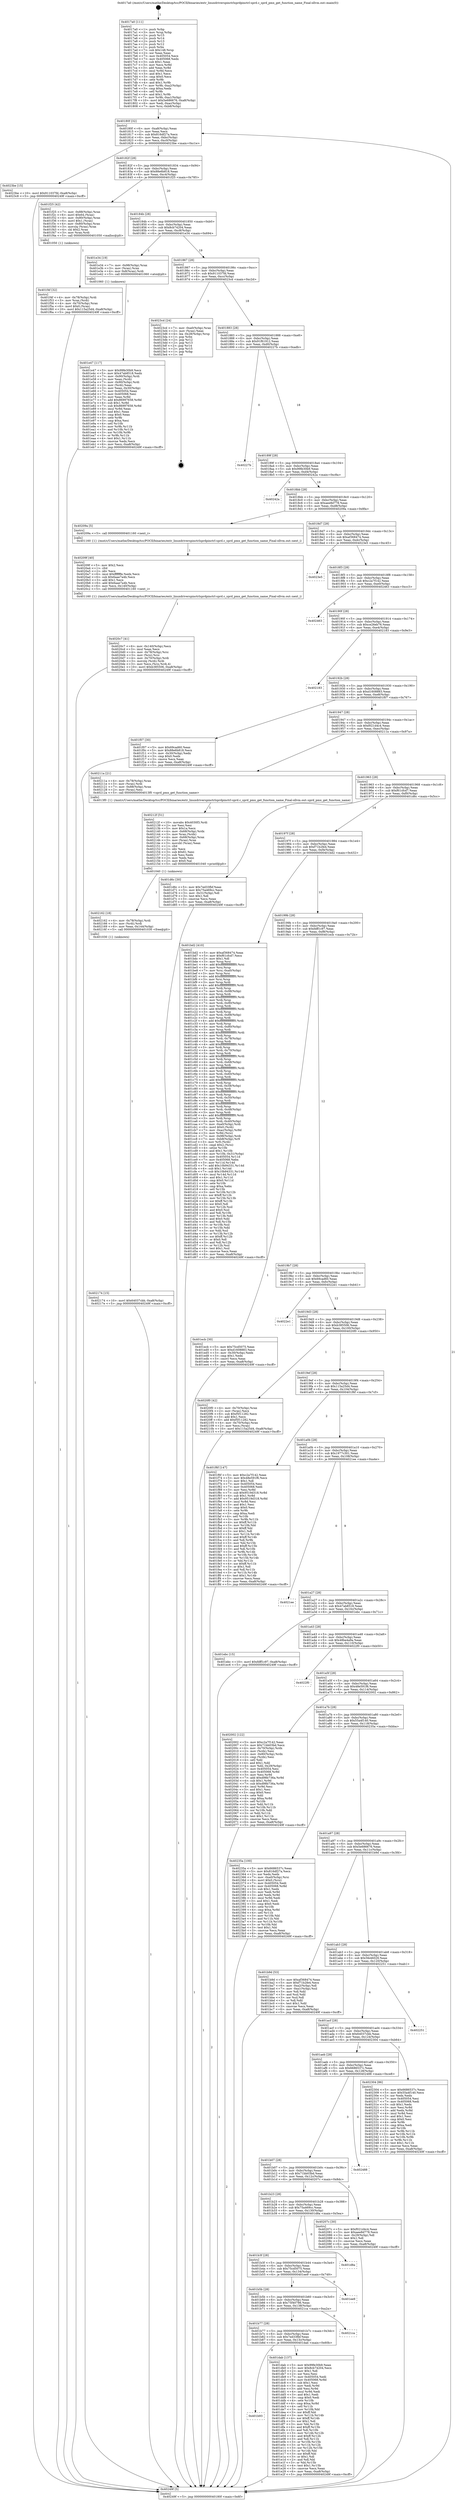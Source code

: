 digraph "0x4017a0" {
  label = "0x4017a0 (/mnt/c/Users/mathe/Desktop/tcc/POCII/binaries/extr_linuxdriverspinctrlsprdpinctrl-sprd.c_sprd_pmx_get_function_name_Final-ollvm.out::main(0))"
  labelloc = "t"
  node[shape=record]

  Entry [label="",width=0.3,height=0.3,shape=circle,fillcolor=black,style=filled]
  "0x40180f" [label="{
     0x40180f [32]\l
     | [instrs]\l
     &nbsp;&nbsp;0x40180f \<+6\>: mov -0xa8(%rbp),%eax\l
     &nbsp;&nbsp;0x401815 \<+2\>: mov %eax,%ecx\l
     &nbsp;&nbsp;0x401817 \<+6\>: sub $0x816df27a,%ecx\l
     &nbsp;&nbsp;0x40181d \<+6\>: mov %eax,-0xbc(%rbp)\l
     &nbsp;&nbsp;0x401823 \<+6\>: mov %ecx,-0xc0(%rbp)\l
     &nbsp;&nbsp;0x401829 \<+6\>: je 00000000004023be \<main+0xc1e\>\l
  }"]
  "0x4023be" [label="{
     0x4023be [15]\l
     | [instrs]\l
     &nbsp;&nbsp;0x4023be \<+10\>: movl $0x911037fd,-0xa8(%rbp)\l
     &nbsp;&nbsp;0x4023c8 \<+5\>: jmp 000000000040249f \<main+0xcff\>\l
  }"]
  "0x40182f" [label="{
     0x40182f [28]\l
     | [instrs]\l
     &nbsp;&nbsp;0x40182f \<+5\>: jmp 0000000000401834 \<main+0x94\>\l
     &nbsp;&nbsp;0x401834 \<+6\>: mov -0xbc(%rbp),%eax\l
     &nbsp;&nbsp;0x40183a \<+5\>: sub $0x88e6b818,%eax\l
     &nbsp;&nbsp;0x40183f \<+6\>: mov %eax,-0xc4(%rbp)\l
     &nbsp;&nbsp;0x401845 \<+6\>: je 0000000000401f25 \<main+0x785\>\l
  }"]
  Exit [label="",width=0.3,height=0.3,shape=circle,fillcolor=black,style=filled,peripheries=2]
  "0x401f25" [label="{
     0x401f25 [42]\l
     | [instrs]\l
     &nbsp;&nbsp;0x401f25 \<+7\>: mov -0x88(%rbp),%rax\l
     &nbsp;&nbsp;0x401f2c \<+6\>: movl $0x64,(%rax)\l
     &nbsp;&nbsp;0x401f32 \<+4\>: mov -0x80(%rbp),%rax\l
     &nbsp;&nbsp;0x401f36 \<+6\>: movl $0x1,(%rax)\l
     &nbsp;&nbsp;0x401f3c \<+4\>: mov -0x80(%rbp),%rax\l
     &nbsp;&nbsp;0x401f40 \<+3\>: movslq (%rax),%rax\l
     &nbsp;&nbsp;0x401f43 \<+4\>: shl $0x2,%rax\l
     &nbsp;&nbsp;0x401f47 \<+3\>: mov %rax,%rdi\l
     &nbsp;&nbsp;0x401f4a \<+5\>: call 0000000000401050 \<malloc@plt\>\l
     | [calls]\l
     &nbsp;&nbsp;0x401050 \{1\} (unknown)\l
  }"]
  "0x40184b" [label="{
     0x40184b [28]\l
     | [instrs]\l
     &nbsp;&nbsp;0x40184b \<+5\>: jmp 0000000000401850 \<main+0xb0\>\l
     &nbsp;&nbsp;0x401850 \<+6\>: mov -0xbc(%rbp),%eax\l
     &nbsp;&nbsp;0x401856 \<+5\>: sub $0x8cb74204,%eax\l
     &nbsp;&nbsp;0x40185b \<+6\>: mov %eax,-0xc8(%rbp)\l
     &nbsp;&nbsp;0x401861 \<+6\>: je 0000000000401e34 \<main+0x694\>\l
  }"]
  "0x402174" [label="{
     0x402174 [15]\l
     | [instrs]\l
     &nbsp;&nbsp;0x402174 \<+10\>: movl $0x64037cbb,-0xa8(%rbp)\l
     &nbsp;&nbsp;0x40217e \<+5\>: jmp 000000000040249f \<main+0xcff\>\l
  }"]
  "0x401e34" [label="{
     0x401e34 [19]\l
     | [instrs]\l
     &nbsp;&nbsp;0x401e34 \<+7\>: mov -0x98(%rbp),%rax\l
     &nbsp;&nbsp;0x401e3b \<+3\>: mov (%rax),%rax\l
     &nbsp;&nbsp;0x401e3e \<+4\>: mov 0x8(%rax),%rdi\l
     &nbsp;&nbsp;0x401e42 \<+5\>: call 0000000000401060 \<atoi@plt\>\l
     | [calls]\l
     &nbsp;&nbsp;0x401060 \{1\} (unknown)\l
  }"]
  "0x401867" [label="{
     0x401867 [28]\l
     | [instrs]\l
     &nbsp;&nbsp;0x401867 \<+5\>: jmp 000000000040186c \<main+0xcc\>\l
     &nbsp;&nbsp;0x40186c \<+6\>: mov -0xbc(%rbp),%eax\l
     &nbsp;&nbsp;0x401872 \<+5\>: sub $0x911037fd,%eax\l
     &nbsp;&nbsp;0x401877 \<+6\>: mov %eax,-0xcc(%rbp)\l
     &nbsp;&nbsp;0x40187d \<+6\>: je 00000000004023cd \<main+0xc2d\>\l
  }"]
  "0x402162" [label="{
     0x402162 [18]\l
     | [instrs]\l
     &nbsp;&nbsp;0x402162 \<+4\>: mov -0x78(%rbp),%rdi\l
     &nbsp;&nbsp;0x402166 \<+3\>: mov (%rdi),%rdi\l
     &nbsp;&nbsp;0x402169 \<+6\>: mov %eax,-0x144(%rbp)\l
     &nbsp;&nbsp;0x40216f \<+5\>: call 0000000000401030 \<free@plt\>\l
     | [calls]\l
     &nbsp;&nbsp;0x401030 \{1\} (unknown)\l
  }"]
  "0x4023cd" [label="{
     0x4023cd [24]\l
     | [instrs]\l
     &nbsp;&nbsp;0x4023cd \<+7\>: mov -0xa0(%rbp),%rax\l
     &nbsp;&nbsp;0x4023d4 \<+2\>: mov (%rax),%eax\l
     &nbsp;&nbsp;0x4023d6 \<+4\>: lea -0x28(%rbp),%rsp\l
     &nbsp;&nbsp;0x4023da \<+1\>: pop %rbx\l
     &nbsp;&nbsp;0x4023db \<+2\>: pop %r12\l
     &nbsp;&nbsp;0x4023dd \<+2\>: pop %r13\l
     &nbsp;&nbsp;0x4023df \<+2\>: pop %r14\l
     &nbsp;&nbsp;0x4023e1 \<+2\>: pop %r15\l
     &nbsp;&nbsp;0x4023e3 \<+1\>: pop %rbp\l
     &nbsp;&nbsp;0x4023e4 \<+1\>: ret\l
  }"]
  "0x401883" [label="{
     0x401883 [28]\l
     | [instrs]\l
     &nbsp;&nbsp;0x401883 \<+5\>: jmp 0000000000401888 \<main+0xe8\>\l
     &nbsp;&nbsp;0x401888 \<+6\>: mov -0xbc(%rbp),%eax\l
     &nbsp;&nbsp;0x40188e \<+5\>: sub $0x91f61912,%eax\l
     &nbsp;&nbsp;0x401893 \<+6\>: mov %eax,-0xd0(%rbp)\l
     &nbsp;&nbsp;0x401899 \<+6\>: je 000000000040227b \<main+0xadb\>\l
  }"]
  "0x40212f" [label="{
     0x40212f [51]\l
     | [instrs]\l
     &nbsp;&nbsp;0x40212f \<+10\>: movabs $0x4030f3,%rdi\l
     &nbsp;&nbsp;0x402139 \<+2\>: xor %esi,%esi\l
     &nbsp;&nbsp;0x40213b \<+5\>: mov $0x1a,%ecx\l
     &nbsp;&nbsp;0x402140 \<+4\>: mov -0x68(%rbp),%rdx\l
     &nbsp;&nbsp;0x402144 \<+3\>: mov %rax,(%rdx)\l
     &nbsp;&nbsp;0x402147 \<+4\>: mov -0x68(%rbp),%rax\l
     &nbsp;&nbsp;0x40214b \<+3\>: mov (%rax),%rax\l
     &nbsp;&nbsp;0x40214e \<+3\>: movsbl (%rax),%eax\l
     &nbsp;&nbsp;0x402151 \<+1\>: cltd\l
     &nbsp;&nbsp;0x402152 \<+2\>: idiv %ecx\l
     &nbsp;&nbsp;0x402154 \<+3\>: sub $0x61,%esi\l
     &nbsp;&nbsp;0x402157 \<+2\>: sub %esi,%edx\l
     &nbsp;&nbsp;0x402159 \<+2\>: mov %edx,%esi\l
     &nbsp;&nbsp;0x40215b \<+2\>: mov $0x0,%al\l
     &nbsp;&nbsp;0x40215d \<+5\>: call 0000000000401040 \<printf@plt\>\l
     | [calls]\l
     &nbsp;&nbsp;0x401040 \{1\} (unknown)\l
  }"]
  "0x40227b" [label="{
     0x40227b\l
  }", style=dashed]
  "0x40189f" [label="{
     0x40189f [28]\l
     | [instrs]\l
     &nbsp;&nbsp;0x40189f \<+5\>: jmp 00000000004018a4 \<main+0x104\>\l
     &nbsp;&nbsp;0x4018a4 \<+6\>: mov -0xbc(%rbp),%eax\l
     &nbsp;&nbsp;0x4018aa \<+5\>: sub $0x99fe30b9,%eax\l
     &nbsp;&nbsp;0x4018af \<+6\>: mov %eax,-0xd4(%rbp)\l
     &nbsp;&nbsp;0x4018b5 \<+6\>: je 000000000040242a \<main+0xc8a\>\l
  }"]
  "0x4020c7" [label="{
     0x4020c7 [41]\l
     | [instrs]\l
     &nbsp;&nbsp;0x4020c7 \<+6\>: mov -0x140(%rbp),%ecx\l
     &nbsp;&nbsp;0x4020cd \<+3\>: imul %eax,%ecx\l
     &nbsp;&nbsp;0x4020d0 \<+4\>: mov -0x78(%rbp),%rsi\l
     &nbsp;&nbsp;0x4020d4 \<+3\>: mov (%rsi),%rsi\l
     &nbsp;&nbsp;0x4020d7 \<+4\>: mov -0x70(%rbp),%rdi\l
     &nbsp;&nbsp;0x4020db \<+3\>: movslq (%rdi),%rdi\l
     &nbsp;&nbsp;0x4020de \<+3\>: mov %ecx,(%rsi,%rdi,4)\l
     &nbsp;&nbsp;0x4020e1 \<+10\>: movl $0xb385506,-0xa8(%rbp)\l
     &nbsp;&nbsp;0x4020eb \<+5\>: jmp 000000000040249f \<main+0xcff\>\l
  }"]
  "0x40242a" [label="{
     0x40242a\l
  }", style=dashed]
  "0x4018bb" [label="{
     0x4018bb [28]\l
     | [instrs]\l
     &nbsp;&nbsp;0x4018bb \<+5\>: jmp 00000000004018c0 \<main+0x120\>\l
     &nbsp;&nbsp;0x4018c0 \<+6\>: mov -0xbc(%rbp),%eax\l
     &nbsp;&nbsp;0x4018c6 \<+5\>: sub $0xaee8d778,%eax\l
     &nbsp;&nbsp;0x4018cb \<+6\>: mov %eax,-0xd8(%rbp)\l
     &nbsp;&nbsp;0x4018d1 \<+6\>: je 000000000040209a \<main+0x8fa\>\l
  }"]
  "0x40209f" [label="{
     0x40209f [40]\l
     | [instrs]\l
     &nbsp;&nbsp;0x40209f \<+5\>: mov $0x2,%ecx\l
     &nbsp;&nbsp;0x4020a4 \<+1\>: cltd\l
     &nbsp;&nbsp;0x4020a5 \<+2\>: idiv %ecx\l
     &nbsp;&nbsp;0x4020a7 \<+6\>: imul $0xfffffffe,%edx,%ecx\l
     &nbsp;&nbsp;0x4020ad \<+6\>: sub $0x6aae7a4b,%ecx\l
     &nbsp;&nbsp;0x4020b3 \<+3\>: add $0x1,%ecx\l
     &nbsp;&nbsp;0x4020b6 \<+6\>: add $0x6aae7a4b,%ecx\l
     &nbsp;&nbsp;0x4020bc \<+6\>: mov %ecx,-0x140(%rbp)\l
     &nbsp;&nbsp;0x4020c2 \<+5\>: call 0000000000401160 \<next_i\>\l
     | [calls]\l
     &nbsp;&nbsp;0x401160 \{1\} (/mnt/c/Users/mathe/Desktop/tcc/POCII/binaries/extr_linuxdriverspinctrlsprdpinctrl-sprd.c_sprd_pmx_get_function_name_Final-ollvm.out::next_i)\l
  }"]
  "0x40209a" [label="{
     0x40209a [5]\l
     | [instrs]\l
     &nbsp;&nbsp;0x40209a \<+5\>: call 0000000000401160 \<next_i\>\l
     | [calls]\l
     &nbsp;&nbsp;0x401160 \{1\} (/mnt/c/Users/mathe/Desktop/tcc/POCII/binaries/extr_linuxdriverspinctrlsprdpinctrl-sprd.c_sprd_pmx_get_function_name_Final-ollvm.out::next_i)\l
  }"]
  "0x4018d7" [label="{
     0x4018d7 [28]\l
     | [instrs]\l
     &nbsp;&nbsp;0x4018d7 \<+5\>: jmp 00000000004018dc \<main+0x13c\>\l
     &nbsp;&nbsp;0x4018dc \<+6\>: mov -0xbc(%rbp),%eax\l
     &nbsp;&nbsp;0x4018e2 \<+5\>: sub $0xaf368474,%eax\l
     &nbsp;&nbsp;0x4018e7 \<+6\>: mov %eax,-0xdc(%rbp)\l
     &nbsp;&nbsp;0x4018ed \<+6\>: je 00000000004023e5 \<main+0xc45\>\l
  }"]
  "0x401f4f" [label="{
     0x401f4f [32]\l
     | [instrs]\l
     &nbsp;&nbsp;0x401f4f \<+4\>: mov -0x78(%rbp),%rdi\l
     &nbsp;&nbsp;0x401f53 \<+3\>: mov %rax,(%rdi)\l
     &nbsp;&nbsp;0x401f56 \<+4\>: mov -0x70(%rbp),%rax\l
     &nbsp;&nbsp;0x401f5a \<+6\>: movl $0x0,(%rax)\l
     &nbsp;&nbsp;0x401f60 \<+10\>: movl $0x115a25d4,-0xa8(%rbp)\l
     &nbsp;&nbsp;0x401f6a \<+5\>: jmp 000000000040249f \<main+0xcff\>\l
  }"]
  "0x4023e5" [label="{
     0x4023e5\l
  }", style=dashed]
  "0x4018f3" [label="{
     0x4018f3 [28]\l
     | [instrs]\l
     &nbsp;&nbsp;0x4018f3 \<+5\>: jmp 00000000004018f8 \<main+0x158\>\l
     &nbsp;&nbsp;0x4018f8 \<+6\>: mov -0xbc(%rbp),%eax\l
     &nbsp;&nbsp;0x4018fe \<+5\>: sub $0xc2a7f142,%eax\l
     &nbsp;&nbsp;0x401903 \<+6\>: mov %eax,-0xe0(%rbp)\l
     &nbsp;&nbsp;0x401909 \<+6\>: je 0000000000402463 \<main+0xcc3\>\l
  }"]
  "0x401e47" [label="{
     0x401e47 [117]\l
     | [instrs]\l
     &nbsp;&nbsp;0x401e47 \<+5\>: mov $0x99fe30b9,%ecx\l
     &nbsp;&nbsp;0x401e4c \<+5\>: mov $0x47ab8518,%edx\l
     &nbsp;&nbsp;0x401e51 \<+7\>: mov -0x90(%rbp),%rdi\l
     &nbsp;&nbsp;0x401e58 \<+2\>: mov %eax,(%rdi)\l
     &nbsp;&nbsp;0x401e5a \<+7\>: mov -0x90(%rbp),%rdi\l
     &nbsp;&nbsp;0x401e61 \<+2\>: mov (%rdi),%eax\l
     &nbsp;&nbsp;0x401e63 \<+3\>: mov %eax,-0x30(%rbp)\l
     &nbsp;&nbsp;0x401e66 \<+7\>: mov 0x405054,%eax\l
     &nbsp;&nbsp;0x401e6d \<+7\>: mov 0x405068,%esi\l
     &nbsp;&nbsp;0x401e74 \<+3\>: mov %eax,%r8d\l
     &nbsp;&nbsp;0x401e77 \<+7\>: add $0x86997658,%r8d\l
     &nbsp;&nbsp;0x401e7e \<+4\>: sub $0x1,%r8d\l
     &nbsp;&nbsp;0x401e82 \<+7\>: sub $0x86997658,%r8d\l
     &nbsp;&nbsp;0x401e89 \<+4\>: imul %r8d,%eax\l
     &nbsp;&nbsp;0x401e8d \<+3\>: and $0x1,%eax\l
     &nbsp;&nbsp;0x401e90 \<+3\>: cmp $0x0,%eax\l
     &nbsp;&nbsp;0x401e93 \<+4\>: sete %r9b\l
     &nbsp;&nbsp;0x401e97 \<+3\>: cmp $0xa,%esi\l
     &nbsp;&nbsp;0x401e9a \<+4\>: setl %r10b\l
     &nbsp;&nbsp;0x401e9e \<+3\>: mov %r9b,%r11b\l
     &nbsp;&nbsp;0x401ea1 \<+3\>: and %r10b,%r11b\l
     &nbsp;&nbsp;0x401ea4 \<+3\>: xor %r10b,%r9b\l
     &nbsp;&nbsp;0x401ea7 \<+3\>: or %r9b,%r11b\l
     &nbsp;&nbsp;0x401eaa \<+4\>: test $0x1,%r11b\l
     &nbsp;&nbsp;0x401eae \<+3\>: cmovne %edx,%ecx\l
     &nbsp;&nbsp;0x401eb1 \<+6\>: mov %ecx,-0xa8(%rbp)\l
     &nbsp;&nbsp;0x401eb7 \<+5\>: jmp 000000000040249f \<main+0xcff\>\l
  }"]
  "0x402463" [label="{
     0x402463\l
  }", style=dashed]
  "0x40190f" [label="{
     0x40190f [28]\l
     | [instrs]\l
     &nbsp;&nbsp;0x40190f \<+5\>: jmp 0000000000401914 \<main+0x174\>\l
     &nbsp;&nbsp;0x401914 \<+6\>: mov -0xbc(%rbp),%eax\l
     &nbsp;&nbsp;0x40191a \<+5\>: sub $0xce26eb76,%eax\l
     &nbsp;&nbsp;0x40191f \<+6\>: mov %eax,-0xe4(%rbp)\l
     &nbsp;&nbsp;0x401925 \<+6\>: je 0000000000402183 \<main+0x9e3\>\l
  }"]
  "0x401b93" [label="{
     0x401b93\l
  }", style=dashed]
  "0x402183" [label="{
     0x402183\l
  }", style=dashed]
  "0x40192b" [label="{
     0x40192b [28]\l
     | [instrs]\l
     &nbsp;&nbsp;0x40192b \<+5\>: jmp 0000000000401930 \<main+0x190\>\l
     &nbsp;&nbsp;0x401930 \<+6\>: mov -0xbc(%rbp),%eax\l
     &nbsp;&nbsp;0x401936 \<+5\>: sub $0xd1608883,%eax\l
     &nbsp;&nbsp;0x40193b \<+6\>: mov %eax,-0xe8(%rbp)\l
     &nbsp;&nbsp;0x401941 \<+6\>: je 0000000000401f07 \<main+0x767\>\l
  }"]
  "0x401dab" [label="{
     0x401dab [137]\l
     | [instrs]\l
     &nbsp;&nbsp;0x401dab \<+5\>: mov $0x99fe30b9,%eax\l
     &nbsp;&nbsp;0x401db0 \<+5\>: mov $0x8cb74204,%ecx\l
     &nbsp;&nbsp;0x401db5 \<+2\>: mov $0x1,%dl\l
     &nbsp;&nbsp;0x401db7 \<+2\>: xor %esi,%esi\l
     &nbsp;&nbsp;0x401db9 \<+7\>: mov 0x405054,%edi\l
     &nbsp;&nbsp;0x401dc0 \<+8\>: mov 0x405068,%r8d\l
     &nbsp;&nbsp;0x401dc8 \<+3\>: sub $0x1,%esi\l
     &nbsp;&nbsp;0x401dcb \<+3\>: mov %edi,%r9d\l
     &nbsp;&nbsp;0x401dce \<+3\>: add %esi,%r9d\l
     &nbsp;&nbsp;0x401dd1 \<+4\>: imul %r9d,%edi\l
     &nbsp;&nbsp;0x401dd5 \<+3\>: and $0x1,%edi\l
     &nbsp;&nbsp;0x401dd8 \<+3\>: cmp $0x0,%edi\l
     &nbsp;&nbsp;0x401ddb \<+4\>: sete %r10b\l
     &nbsp;&nbsp;0x401ddf \<+4\>: cmp $0xa,%r8d\l
     &nbsp;&nbsp;0x401de3 \<+4\>: setl %r11b\l
     &nbsp;&nbsp;0x401de7 \<+3\>: mov %r10b,%bl\l
     &nbsp;&nbsp;0x401dea \<+3\>: xor $0xff,%bl\l
     &nbsp;&nbsp;0x401ded \<+3\>: mov %r11b,%r14b\l
     &nbsp;&nbsp;0x401df0 \<+4\>: xor $0xff,%r14b\l
     &nbsp;&nbsp;0x401df4 \<+3\>: xor $0x1,%dl\l
     &nbsp;&nbsp;0x401df7 \<+3\>: mov %bl,%r15b\l
     &nbsp;&nbsp;0x401dfa \<+4\>: and $0xff,%r15b\l
     &nbsp;&nbsp;0x401dfe \<+3\>: and %dl,%r10b\l
     &nbsp;&nbsp;0x401e01 \<+3\>: mov %r14b,%r12b\l
     &nbsp;&nbsp;0x401e04 \<+4\>: and $0xff,%r12b\l
     &nbsp;&nbsp;0x401e08 \<+3\>: and %dl,%r11b\l
     &nbsp;&nbsp;0x401e0b \<+3\>: or %r10b,%r15b\l
     &nbsp;&nbsp;0x401e0e \<+3\>: or %r11b,%r12b\l
     &nbsp;&nbsp;0x401e11 \<+3\>: xor %r12b,%r15b\l
     &nbsp;&nbsp;0x401e14 \<+3\>: or %r14b,%bl\l
     &nbsp;&nbsp;0x401e17 \<+3\>: xor $0xff,%bl\l
     &nbsp;&nbsp;0x401e1a \<+3\>: or $0x1,%dl\l
     &nbsp;&nbsp;0x401e1d \<+2\>: and %dl,%bl\l
     &nbsp;&nbsp;0x401e1f \<+3\>: or %bl,%r15b\l
     &nbsp;&nbsp;0x401e22 \<+4\>: test $0x1,%r15b\l
     &nbsp;&nbsp;0x401e26 \<+3\>: cmovne %ecx,%eax\l
     &nbsp;&nbsp;0x401e29 \<+6\>: mov %eax,-0xa8(%rbp)\l
     &nbsp;&nbsp;0x401e2f \<+5\>: jmp 000000000040249f \<main+0xcff\>\l
  }"]
  "0x401f07" [label="{
     0x401f07 [30]\l
     | [instrs]\l
     &nbsp;&nbsp;0x401f07 \<+5\>: mov $0x69cad60,%eax\l
     &nbsp;&nbsp;0x401f0c \<+5\>: mov $0x88e6b818,%ecx\l
     &nbsp;&nbsp;0x401f11 \<+3\>: mov -0x30(%rbp),%edx\l
     &nbsp;&nbsp;0x401f14 \<+3\>: cmp $0x0,%edx\l
     &nbsp;&nbsp;0x401f17 \<+3\>: cmove %ecx,%eax\l
     &nbsp;&nbsp;0x401f1a \<+6\>: mov %eax,-0xa8(%rbp)\l
     &nbsp;&nbsp;0x401f20 \<+5\>: jmp 000000000040249f \<main+0xcff\>\l
  }"]
  "0x401947" [label="{
     0x401947 [28]\l
     | [instrs]\l
     &nbsp;&nbsp;0x401947 \<+5\>: jmp 000000000040194c \<main+0x1ac\>\l
     &nbsp;&nbsp;0x40194c \<+6\>: mov -0xbc(%rbp),%eax\l
     &nbsp;&nbsp;0x401952 \<+5\>: sub $0xf021d4c4,%eax\l
     &nbsp;&nbsp;0x401957 \<+6\>: mov %eax,-0xec(%rbp)\l
     &nbsp;&nbsp;0x40195d \<+6\>: je 000000000040211a \<main+0x97a\>\l
  }"]
  "0x401b77" [label="{
     0x401b77 [28]\l
     | [instrs]\l
     &nbsp;&nbsp;0x401b77 \<+5\>: jmp 0000000000401b7c \<main+0x3dc\>\l
     &nbsp;&nbsp;0x401b7c \<+6\>: mov -0xbc(%rbp),%eax\l
     &nbsp;&nbsp;0x401b82 \<+5\>: sub $0x7ed33fbf,%eax\l
     &nbsp;&nbsp;0x401b87 \<+6\>: mov %eax,-0x13c(%rbp)\l
     &nbsp;&nbsp;0x401b8d \<+6\>: je 0000000000401dab \<main+0x60b\>\l
  }"]
  "0x40211a" [label="{
     0x40211a [21]\l
     | [instrs]\l
     &nbsp;&nbsp;0x40211a \<+4\>: mov -0x78(%rbp),%rax\l
     &nbsp;&nbsp;0x40211e \<+3\>: mov (%rax),%rdi\l
     &nbsp;&nbsp;0x402121 \<+7\>: mov -0x88(%rbp),%rax\l
     &nbsp;&nbsp;0x402128 \<+2\>: mov (%rax),%esi\l
     &nbsp;&nbsp;0x40212a \<+5\>: call 00000000004013f0 \<sprd_pmx_get_function_name\>\l
     | [calls]\l
     &nbsp;&nbsp;0x4013f0 \{1\} (/mnt/c/Users/mathe/Desktop/tcc/POCII/binaries/extr_linuxdriverspinctrlsprdpinctrl-sprd.c_sprd_pmx_get_function_name_Final-ollvm.out::sprd_pmx_get_function_name)\l
  }"]
  "0x401963" [label="{
     0x401963 [28]\l
     | [instrs]\l
     &nbsp;&nbsp;0x401963 \<+5\>: jmp 0000000000401968 \<main+0x1c8\>\l
     &nbsp;&nbsp;0x401968 \<+6\>: mov -0xbc(%rbp),%eax\l
     &nbsp;&nbsp;0x40196e \<+5\>: sub $0xf61cfcd7,%eax\l
     &nbsp;&nbsp;0x401973 \<+6\>: mov %eax,-0xf0(%rbp)\l
     &nbsp;&nbsp;0x401979 \<+6\>: je 0000000000401d6c \<main+0x5cc\>\l
  }"]
  "0x4021ca" [label="{
     0x4021ca\l
  }", style=dashed]
  "0x401d6c" [label="{
     0x401d6c [30]\l
     | [instrs]\l
     &nbsp;&nbsp;0x401d6c \<+5\>: mov $0x7ed33fbf,%eax\l
     &nbsp;&nbsp;0x401d71 \<+5\>: mov $0x75a469cc,%ecx\l
     &nbsp;&nbsp;0x401d76 \<+3\>: mov -0x31(%rbp),%dl\l
     &nbsp;&nbsp;0x401d79 \<+3\>: test $0x1,%dl\l
     &nbsp;&nbsp;0x401d7c \<+3\>: cmovne %ecx,%eax\l
     &nbsp;&nbsp;0x401d7f \<+6\>: mov %eax,-0xa8(%rbp)\l
     &nbsp;&nbsp;0x401d85 \<+5\>: jmp 000000000040249f \<main+0xcff\>\l
  }"]
  "0x40197f" [label="{
     0x40197f [28]\l
     | [instrs]\l
     &nbsp;&nbsp;0x40197f \<+5\>: jmp 0000000000401984 \<main+0x1e4\>\l
     &nbsp;&nbsp;0x401984 \<+6\>: mov -0xbc(%rbp),%eax\l
     &nbsp;&nbsp;0x40198a \<+5\>: sub $0xf71b2fe4,%eax\l
     &nbsp;&nbsp;0x40198f \<+6\>: mov %eax,-0xf4(%rbp)\l
     &nbsp;&nbsp;0x401995 \<+6\>: je 0000000000401bd2 \<main+0x432\>\l
  }"]
  "0x401b5b" [label="{
     0x401b5b [28]\l
     | [instrs]\l
     &nbsp;&nbsp;0x401b5b \<+5\>: jmp 0000000000401b60 \<main+0x3c0\>\l
     &nbsp;&nbsp;0x401b60 \<+6\>: mov -0xbc(%rbp),%eax\l
     &nbsp;&nbsp;0x401b66 \<+5\>: sub $0x75f40786,%eax\l
     &nbsp;&nbsp;0x401b6b \<+6\>: mov %eax,-0x138(%rbp)\l
     &nbsp;&nbsp;0x401b71 \<+6\>: je 00000000004021ca \<main+0xa2a\>\l
  }"]
  "0x401bd2" [label="{
     0x401bd2 [410]\l
     | [instrs]\l
     &nbsp;&nbsp;0x401bd2 \<+5\>: mov $0xaf368474,%eax\l
     &nbsp;&nbsp;0x401bd7 \<+5\>: mov $0xf61cfcd7,%ecx\l
     &nbsp;&nbsp;0x401bdc \<+2\>: mov $0x1,%dl\l
     &nbsp;&nbsp;0x401bde \<+3\>: mov %rsp,%rsi\l
     &nbsp;&nbsp;0x401be1 \<+4\>: add $0xfffffffffffffff0,%rsi\l
     &nbsp;&nbsp;0x401be5 \<+3\>: mov %rsi,%rsp\l
     &nbsp;&nbsp;0x401be8 \<+7\>: mov %rsi,-0xa0(%rbp)\l
     &nbsp;&nbsp;0x401bef \<+3\>: mov %rsp,%rsi\l
     &nbsp;&nbsp;0x401bf2 \<+4\>: add $0xfffffffffffffff0,%rsi\l
     &nbsp;&nbsp;0x401bf6 \<+3\>: mov %rsi,%rsp\l
     &nbsp;&nbsp;0x401bf9 \<+3\>: mov %rsp,%rdi\l
     &nbsp;&nbsp;0x401bfc \<+4\>: add $0xfffffffffffffff0,%rdi\l
     &nbsp;&nbsp;0x401c00 \<+3\>: mov %rdi,%rsp\l
     &nbsp;&nbsp;0x401c03 \<+7\>: mov %rdi,-0x98(%rbp)\l
     &nbsp;&nbsp;0x401c0a \<+3\>: mov %rsp,%rdi\l
     &nbsp;&nbsp;0x401c0d \<+4\>: add $0xfffffffffffffff0,%rdi\l
     &nbsp;&nbsp;0x401c11 \<+3\>: mov %rdi,%rsp\l
     &nbsp;&nbsp;0x401c14 \<+7\>: mov %rdi,-0x90(%rbp)\l
     &nbsp;&nbsp;0x401c1b \<+3\>: mov %rsp,%rdi\l
     &nbsp;&nbsp;0x401c1e \<+4\>: add $0xfffffffffffffff0,%rdi\l
     &nbsp;&nbsp;0x401c22 \<+3\>: mov %rdi,%rsp\l
     &nbsp;&nbsp;0x401c25 \<+7\>: mov %rdi,-0x88(%rbp)\l
     &nbsp;&nbsp;0x401c2c \<+3\>: mov %rsp,%rdi\l
     &nbsp;&nbsp;0x401c2f \<+4\>: add $0xfffffffffffffff0,%rdi\l
     &nbsp;&nbsp;0x401c33 \<+3\>: mov %rdi,%rsp\l
     &nbsp;&nbsp;0x401c36 \<+4\>: mov %rdi,-0x80(%rbp)\l
     &nbsp;&nbsp;0x401c3a \<+3\>: mov %rsp,%rdi\l
     &nbsp;&nbsp;0x401c3d \<+4\>: add $0xfffffffffffffff0,%rdi\l
     &nbsp;&nbsp;0x401c41 \<+3\>: mov %rdi,%rsp\l
     &nbsp;&nbsp;0x401c44 \<+4\>: mov %rdi,-0x78(%rbp)\l
     &nbsp;&nbsp;0x401c48 \<+3\>: mov %rsp,%rdi\l
     &nbsp;&nbsp;0x401c4b \<+4\>: add $0xfffffffffffffff0,%rdi\l
     &nbsp;&nbsp;0x401c4f \<+3\>: mov %rdi,%rsp\l
     &nbsp;&nbsp;0x401c52 \<+4\>: mov %rdi,-0x70(%rbp)\l
     &nbsp;&nbsp;0x401c56 \<+3\>: mov %rsp,%rdi\l
     &nbsp;&nbsp;0x401c59 \<+4\>: add $0xfffffffffffffff0,%rdi\l
     &nbsp;&nbsp;0x401c5d \<+3\>: mov %rdi,%rsp\l
     &nbsp;&nbsp;0x401c60 \<+4\>: mov %rdi,-0x68(%rbp)\l
     &nbsp;&nbsp;0x401c64 \<+3\>: mov %rsp,%rdi\l
     &nbsp;&nbsp;0x401c67 \<+4\>: add $0xfffffffffffffff0,%rdi\l
     &nbsp;&nbsp;0x401c6b \<+3\>: mov %rdi,%rsp\l
     &nbsp;&nbsp;0x401c6e \<+4\>: mov %rdi,-0x60(%rbp)\l
     &nbsp;&nbsp;0x401c72 \<+3\>: mov %rsp,%rdi\l
     &nbsp;&nbsp;0x401c75 \<+4\>: add $0xfffffffffffffff0,%rdi\l
     &nbsp;&nbsp;0x401c79 \<+3\>: mov %rdi,%rsp\l
     &nbsp;&nbsp;0x401c7c \<+4\>: mov %rdi,-0x58(%rbp)\l
     &nbsp;&nbsp;0x401c80 \<+3\>: mov %rsp,%rdi\l
     &nbsp;&nbsp;0x401c83 \<+4\>: add $0xfffffffffffffff0,%rdi\l
     &nbsp;&nbsp;0x401c87 \<+3\>: mov %rdi,%rsp\l
     &nbsp;&nbsp;0x401c8a \<+4\>: mov %rdi,-0x50(%rbp)\l
     &nbsp;&nbsp;0x401c8e \<+3\>: mov %rsp,%rdi\l
     &nbsp;&nbsp;0x401c91 \<+4\>: add $0xfffffffffffffff0,%rdi\l
     &nbsp;&nbsp;0x401c95 \<+3\>: mov %rdi,%rsp\l
     &nbsp;&nbsp;0x401c98 \<+4\>: mov %rdi,-0x48(%rbp)\l
     &nbsp;&nbsp;0x401c9c \<+3\>: mov %rsp,%rdi\l
     &nbsp;&nbsp;0x401c9f \<+4\>: add $0xfffffffffffffff0,%rdi\l
     &nbsp;&nbsp;0x401ca3 \<+3\>: mov %rdi,%rsp\l
     &nbsp;&nbsp;0x401ca6 \<+4\>: mov %rdi,-0x40(%rbp)\l
     &nbsp;&nbsp;0x401caa \<+7\>: mov -0xa0(%rbp),%rdi\l
     &nbsp;&nbsp;0x401cb1 \<+6\>: movl $0x0,(%rdi)\l
     &nbsp;&nbsp;0x401cb7 \<+7\>: mov -0xac(%rbp),%r8d\l
     &nbsp;&nbsp;0x401cbe \<+3\>: mov %r8d,(%rsi)\l
     &nbsp;&nbsp;0x401cc1 \<+7\>: mov -0x98(%rbp),%rdi\l
     &nbsp;&nbsp;0x401cc8 \<+7\>: mov -0xb8(%rbp),%r9\l
     &nbsp;&nbsp;0x401ccf \<+3\>: mov %r9,(%rdi)\l
     &nbsp;&nbsp;0x401cd2 \<+3\>: cmpl $0x2,(%rsi)\l
     &nbsp;&nbsp;0x401cd5 \<+4\>: setne %r10b\l
     &nbsp;&nbsp;0x401cd9 \<+4\>: and $0x1,%r10b\l
     &nbsp;&nbsp;0x401cdd \<+4\>: mov %r10b,-0x31(%rbp)\l
     &nbsp;&nbsp;0x401ce1 \<+8\>: mov 0x405054,%r11d\l
     &nbsp;&nbsp;0x401ce9 \<+7\>: mov 0x405068,%ebx\l
     &nbsp;&nbsp;0x401cf0 \<+3\>: mov %r11d,%r14d\l
     &nbsp;&nbsp;0x401cf3 \<+7\>: add $0x10b94331,%r14d\l
     &nbsp;&nbsp;0x401cfa \<+4\>: sub $0x1,%r14d\l
     &nbsp;&nbsp;0x401cfe \<+7\>: sub $0x10b94331,%r14d\l
     &nbsp;&nbsp;0x401d05 \<+4\>: imul %r14d,%r11d\l
     &nbsp;&nbsp;0x401d09 \<+4\>: and $0x1,%r11d\l
     &nbsp;&nbsp;0x401d0d \<+4\>: cmp $0x0,%r11d\l
     &nbsp;&nbsp;0x401d11 \<+4\>: sete %r10b\l
     &nbsp;&nbsp;0x401d15 \<+3\>: cmp $0xa,%ebx\l
     &nbsp;&nbsp;0x401d18 \<+4\>: setl %r15b\l
     &nbsp;&nbsp;0x401d1c \<+3\>: mov %r10b,%r12b\l
     &nbsp;&nbsp;0x401d1f \<+4\>: xor $0xff,%r12b\l
     &nbsp;&nbsp;0x401d23 \<+3\>: mov %r15b,%r13b\l
     &nbsp;&nbsp;0x401d26 \<+4\>: xor $0xff,%r13b\l
     &nbsp;&nbsp;0x401d2a \<+3\>: xor $0x0,%dl\l
     &nbsp;&nbsp;0x401d2d \<+3\>: mov %r12b,%sil\l
     &nbsp;&nbsp;0x401d30 \<+4\>: and $0x0,%sil\l
     &nbsp;&nbsp;0x401d34 \<+3\>: and %dl,%r10b\l
     &nbsp;&nbsp;0x401d37 \<+3\>: mov %r13b,%dil\l
     &nbsp;&nbsp;0x401d3a \<+4\>: and $0x0,%dil\l
     &nbsp;&nbsp;0x401d3e \<+3\>: and %dl,%r15b\l
     &nbsp;&nbsp;0x401d41 \<+3\>: or %r10b,%sil\l
     &nbsp;&nbsp;0x401d44 \<+3\>: or %r15b,%dil\l
     &nbsp;&nbsp;0x401d47 \<+3\>: xor %dil,%sil\l
     &nbsp;&nbsp;0x401d4a \<+3\>: or %r13b,%r12b\l
     &nbsp;&nbsp;0x401d4d \<+4\>: xor $0xff,%r12b\l
     &nbsp;&nbsp;0x401d51 \<+3\>: or $0x0,%dl\l
     &nbsp;&nbsp;0x401d54 \<+3\>: and %dl,%r12b\l
     &nbsp;&nbsp;0x401d57 \<+3\>: or %r12b,%sil\l
     &nbsp;&nbsp;0x401d5a \<+4\>: test $0x1,%sil\l
     &nbsp;&nbsp;0x401d5e \<+3\>: cmovne %ecx,%eax\l
     &nbsp;&nbsp;0x401d61 \<+6\>: mov %eax,-0xa8(%rbp)\l
     &nbsp;&nbsp;0x401d67 \<+5\>: jmp 000000000040249f \<main+0xcff\>\l
  }"]
  "0x40199b" [label="{
     0x40199b [28]\l
     | [instrs]\l
     &nbsp;&nbsp;0x40199b \<+5\>: jmp 00000000004019a0 \<main+0x200\>\l
     &nbsp;&nbsp;0x4019a0 \<+6\>: mov -0xbc(%rbp),%eax\l
     &nbsp;&nbsp;0x4019a6 \<+5\>: sub $0xfdff1c97,%eax\l
     &nbsp;&nbsp;0x4019ab \<+6\>: mov %eax,-0xf8(%rbp)\l
     &nbsp;&nbsp;0x4019b1 \<+6\>: je 0000000000401ecb \<main+0x72b\>\l
  }"]
  "0x401ee9" [label="{
     0x401ee9\l
  }", style=dashed]
  "0x401ecb" [label="{
     0x401ecb [30]\l
     | [instrs]\l
     &nbsp;&nbsp;0x401ecb \<+5\>: mov $0x75cd5075,%eax\l
     &nbsp;&nbsp;0x401ed0 \<+5\>: mov $0xd1608883,%ecx\l
     &nbsp;&nbsp;0x401ed5 \<+3\>: mov -0x30(%rbp),%edx\l
     &nbsp;&nbsp;0x401ed8 \<+3\>: cmp $0x1,%edx\l
     &nbsp;&nbsp;0x401edb \<+3\>: cmovl %ecx,%eax\l
     &nbsp;&nbsp;0x401ede \<+6\>: mov %eax,-0xa8(%rbp)\l
     &nbsp;&nbsp;0x401ee4 \<+5\>: jmp 000000000040249f \<main+0xcff\>\l
  }"]
  "0x4019b7" [label="{
     0x4019b7 [28]\l
     | [instrs]\l
     &nbsp;&nbsp;0x4019b7 \<+5\>: jmp 00000000004019bc \<main+0x21c\>\l
     &nbsp;&nbsp;0x4019bc \<+6\>: mov -0xbc(%rbp),%eax\l
     &nbsp;&nbsp;0x4019c2 \<+5\>: sub $0x69cad60,%eax\l
     &nbsp;&nbsp;0x4019c7 \<+6\>: mov %eax,-0xfc(%rbp)\l
     &nbsp;&nbsp;0x4019cd \<+6\>: je 00000000004022e1 \<main+0xb41\>\l
  }"]
  "0x401b3f" [label="{
     0x401b3f [28]\l
     | [instrs]\l
     &nbsp;&nbsp;0x401b3f \<+5\>: jmp 0000000000401b44 \<main+0x3a4\>\l
     &nbsp;&nbsp;0x401b44 \<+6\>: mov -0xbc(%rbp),%eax\l
     &nbsp;&nbsp;0x401b4a \<+5\>: sub $0x75cd5075,%eax\l
     &nbsp;&nbsp;0x401b4f \<+6\>: mov %eax,-0x134(%rbp)\l
     &nbsp;&nbsp;0x401b55 \<+6\>: je 0000000000401ee9 \<main+0x749\>\l
  }"]
  "0x4022e1" [label="{
     0x4022e1\l
  }", style=dashed]
  "0x4019d3" [label="{
     0x4019d3 [28]\l
     | [instrs]\l
     &nbsp;&nbsp;0x4019d3 \<+5\>: jmp 00000000004019d8 \<main+0x238\>\l
     &nbsp;&nbsp;0x4019d8 \<+6\>: mov -0xbc(%rbp),%eax\l
     &nbsp;&nbsp;0x4019de \<+5\>: sub $0xb385506,%eax\l
     &nbsp;&nbsp;0x4019e3 \<+6\>: mov %eax,-0x100(%rbp)\l
     &nbsp;&nbsp;0x4019e9 \<+6\>: je 00000000004020f0 \<main+0x950\>\l
  }"]
  "0x401d8a" [label="{
     0x401d8a\l
  }", style=dashed]
  "0x4020f0" [label="{
     0x4020f0 [42]\l
     | [instrs]\l
     &nbsp;&nbsp;0x4020f0 \<+4\>: mov -0x70(%rbp),%rax\l
     &nbsp;&nbsp;0x4020f4 \<+2\>: mov (%rax),%ecx\l
     &nbsp;&nbsp;0x4020f6 \<+6\>: sub $0xf5f11282,%ecx\l
     &nbsp;&nbsp;0x4020fc \<+3\>: add $0x1,%ecx\l
     &nbsp;&nbsp;0x4020ff \<+6\>: add $0xf5f11282,%ecx\l
     &nbsp;&nbsp;0x402105 \<+4\>: mov -0x70(%rbp),%rax\l
     &nbsp;&nbsp;0x402109 \<+2\>: mov %ecx,(%rax)\l
     &nbsp;&nbsp;0x40210b \<+10\>: movl $0x115a25d4,-0xa8(%rbp)\l
     &nbsp;&nbsp;0x402115 \<+5\>: jmp 000000000040249f \<main+0xcff\>\l
  }"]
  "0x4019ef" [label="{
     0x4019ef [28]\l
     | [instrs]\l
     &nbsp;&nbsp;0x4019ef \<+5\>: jmp 00000000004019f4 \<main+0x254\>\l
     &nbsp;&nbsp;0x4019f4 \<+6\>: mov -0xbc(%rbp),%eax\l
     &nbsp;&nbsp;0x4019fa \<+5\>: sub $0x115a25d4,%eax\l
     &nbsp;&nbsp;0x4019ff \<+6\>: mov %eax,-0x104(%rbp)\l
     &nbsp;&nbsp;0x401a05 \<+6\>: je 0000000000401f6f \<main+0x7cf\>\l
  }"]
  "0x401b23" [label="{
     0x401b23 [28]\l
     | [instrs]\l
     &nbsp;&nbsp;0x401b23 \<+5\>: jmp 0000000000401b28 \<main+0x388\>\l
     &nbsp;&nbsp;0x401b28 \<+6\>: mov -0xbc(%rbp),%eax\l
     &nbsp;&nbsp;0x401b2e \<+5\>: sub $0x75a469cc,%eax\l
     &nbsp;&nbsp;0x401b33 \<+6\>: mov %eax,-0x130(%rbp)\l
     &nbsp;&nbsp;0x401b39 \<+6\>: je 0000000000401d8a \<main+0x5ea\>\l
  }"]
  "0x401f6f" [label="{
     0x401f6f [147]\l
     | [instrs]\l
     &nbsp;&nbsp;0x401f6f \<+5\>: mov $0xc2a7f142,%eax\l
     &nbsp;&nbsp;0x401f74 \<+5\>: mov $0x48e591f6,%ecx\l
     &nbsp;&nbsp;0x401f79 \<+2\>: mov $0x1,%dl\l
     &nbsp;&nbsp;0x401f7b \<+7\>: mov 0x405054,%esi\l
     &nbsp;&nbsp;0x401f82 \<+7\>: mov 0x405068,%edi\l
     &nbsp;&nbsp;0x401f89 \<+3\>: mov %esi,%r8d\l
     &nbsp;&nbsp;0x401f8c \<+7\>: sub $0x9519d318,%r8d\l
     &nbsp;&nbsp;0x401f93 \<+4\>: sub $0x1,%r8d\l
     &nbsp;&nbsp;0x401f97 \<+7\>: add $0x9519d318,%r8d\l
     &nbsp;&nbsp;0x401f9e \<+4\>: imul %r8d,%esi\l
     &nbsp;&nbsp;0x401fa2 \<+3\>: and $0x1,%esi\l
     &nbsp;&nbsp;0x401fa5 \<+3\>: cmp $0x0,%esi\l
     &nbsp;&nbsp;0x401fa8 \<+4\>: sete %r9b\l
     &nbsp;&nbsp;0x401fac \<+3\>: cmp $0xa,%edi\l
     &nbsp;&nbsp;0x401faf \<+4\>: setl %r10b\l
     &nbsp;&nbsp;0x401fb3 \<+3\>: mov %r9b,%r11b\l
     &nbsp;&nbsp;0x401fb6 \<+4\>: xor $0xff,%r11b\l
     &nbsp;&nbsp;0x401fba \<+3\>: mov %r10b,%bl\l
     &nbsp;&nbsp;0x401fbd \<+3\>: xor $0xff,%bl\l
     &nbsp;&nbsp;0x401fc0 \<+3\>: xor $0x1,%dl\l
     &nbsp;&nbsp;0x401fc3 \<+3\>: mov %r11b,%r14b\l
     &nbsp;&nbsp;0x401fc6 \<+4\>: and $0xff,%r14b\l
     &nbsp;&nbsp;0x401fca \<+3\>: and %dl,%r9b\l
     &nbsp;&nbsp;0x401fcd \<+3\>: mov %bl,%r15b\l
     &nbsp;&nbsp;0x401fd0 \<+4\>: and $0xff,%r15b\l
     &nbsp;&nbsp;0x401fd4 \<+3\>: and %dl,%r10b\l
     &nbsp;&nbsp;0x401fd7 \<+3\>: or %r9b,%r14b\l
     &nbsp;&nbsp;0x401fda \<+3\>: or %r10b,%r15b\l
     &nbsp;&nbsp;0x401fdd \<+3\>: xor %r15b,%r14b\l
     &nbsp;&nbsp;0x401fe0 \<+3\>: or %bl,%r11b\l
     &nbsp;&nbsp;0x401fe3 \<+4\>: xor $0xff,%r11b\l
     &nbsp;&nbsp;0x401fe7 \<+3\>: or $0x1,%dl\l
     &nbsp;&nbsp;0x401fea \<+3\>: and %dl,%r11b\l
     &nbsp;&nbsp;0x401fed \<+3\>: or %r11b,%r14b\l
     &nbsp;&nbsp;0x401ff0 \<+4\>: test $0x1,%r14b\l
     &nbsp;&nbsp;0x401ff4 \<+3\>: cmovne %ecx,%eax\l
     &nbsp;&nbsp;0x401ff7 \<+6\>: mov %eax,-0xa8(%rbp)\l
     &nbsp;&nbsp;0x401ffd \<+5\>: jmp 000000000040249f \<main+0xcff\>\l
  }"]
  "0x401a0b" [label="{
     0x401a0b [28]\l
     | [instrs]\l
     &nbsp;&nbsp;0x401a0b \<+5\>: jmp 0000000000401a10 \<main+0x270\>\l
     &nbsp;&nbsp;0x401a10 \<+6\>: mov -0xbc(%rbp),%eax\l
     &nbsp;&nbsp;0x401a16 \<+5\>: sub $0x1977c301,%eax\l
     &nbsp;&nbsp;0x401a1b \<+6\>: mov %eax,-0x108(%rbp)\l
     &nbsp;&nbsp;0x401a21 \<+6\>: je 00000000004021ee \<main+0xa4e\>\l
  }"]
  "0x40207c" [label="{
     0x40207c [30]\l
     | [instrs]\l
     &nbsp;&nbsp;0x40207c \<+5\>: mov $0xf021d4c4,%eax\l
     &nbsp;&nbsp;0x402081 \<+5\>: mov $0xaee8d778,%ecx\l
     &nbsp;&nbsp;0x402086 \<+3\>: mov -0x29(%rbp),%dl\l
     &nbsp;&nbsp;0x402089 \<+3\>: test $0x1,%dl\l
     &nbsp;&nbsp;0x40208c \<+3\>: cmovne %ecx,%eax\l
     &nbsp;&nbsp;0x40208f \<+6\>: mov %eax,-0xa8(%rbp)\l
     &nbsp;&nbsp;0x402095 \<+5\>: jmp 000000000040249f \<main+0xcff\>\l
  }"]
  "0x4021ee" [label="{
     0x4021ee\l
  }", style=dashed]
  "0x401a27" [label="{
     0x401a27 [28]\l
     | [instrs]\l
     &nbsp;&nbsp;0x401a27 \<+5\>: jmp 0000000000401a2c \<main+0x28c\>\l
     &nbsp;&nbsp;0x401a2c \<+6\>: mov -0xbc(%rbp),%eax\l
     &nbsp;&nbsp;0x401a32 \<+5\>: sub $0x47ab8518,%eax\l
     &nbsp;&nbsp;0x401a37 \<+6\>: mov %eax,-0x10c(%rbp)\l
     &nbsp;&nbsp;0x401a3d \<+6\>: je 0000000000401ebc \<main+0x71c\>\l
  }"]
  "0x401b07" [label="{
     0x401b07 [28]\l
     | [instrs]\l
     &nbsp;&nbsp;0x401b07 \<+5\>: jmp 0000000000401b0c \<main+0x36c\>\l
     &nbsp;&nbsp;0x401b0c \<+6\>: mov -0xbc(%rbp),%eax\l
     &nbsp;&nbsp;0x401b12 \<+5\>: sub $0x71bb03bd,%eax\l
     &nbsp;&nbsp;0x401b17 \<+6\>: mov %eax,-0x12c(%rbp)\l
     &nbsp;&nbsp;0x401b1d \<+6\>: je 000000000040207c \<main+0x8dc\>\l
  }"]
  "0x401ebc" [label="{
     0x401ebc [15]\l
     | [instrs]\l
     &nbsp;&nbsp;0x401ebc \<+10\>: movl $0xfdff1c97,-0xa8(%rbp)\l
     &nbsp;&nbsp;0x401ec6 \<+5\>: jmp 000000000040249f \<main+0xcff\>\l
  }"]
  "0x401a43" [label="{
     0x401a43 [28]\l
     | [instrs]\l
     &nbsp;&nbsp;0x401a43 \<+5\>: jmp 0000000000401a48 \<main+0x2a8\>\l
     &nbsp;&nbsp;0x401a48 \<+6\>: mov -0xbc(%rbp),%eax\l
     &nbsp;&nbsp;0x401a4e \<+5\>: sub $0x48be4a9a,%eax\l
     &nbsp;&nbsp;0x401a53 \<+6\>: mov %eax,-0x110(%rbp)\l
     &nbsp;&nbsp;0x401a59 \<+6\>: je 00000000004022f0 \<main+0xb50\>\l
  }"]
  "0x402488" [label="{
     0x402488\l
  }", style=dashed]
  "0x4022f0" [label="{
     0x4022f0\l
  }", style=dashed]
  "0x401a5f" [label="{
     0x401a5f [28]\l
     | [instrs]\l
     &nbsp;&nbsp;0x401a5f \<+5\>: jmp 0000000000401a64 \<main+0x2c4\>\l
     &nbsp;&nbsp;0x401a64 \<+6\>: mov -0xbc(%rbp),%eax\l
     &nbsp;&nbsp;0x401a6a \<+5\>: sub $0x48e591f6,%eax\l
     &nbsp;&nbsp;0x401a6f \<+6\>: mov %eax,-0x114(%rbp)\l
     &nbsp;&nbsp;0x401a75 \<+6\>: je 0000000000402002 \<main+0x862\>\l
  }"]
  "0x401aeb" [label="{
     0x401aeb [28]\l
     | [instrs]\l
     &nbsp;&nbsp;0x401aeb \<+5\>: jmp 0000000000401af0 \<main+0x350\>\l
     &nbsp;&nbsp;0x401af0 \<+6\>: mov -0xbc(%rbp),%eax\l
     &nbsp;&nbsp;0x401af6 \<+5\>: sub $0x6686537c,%eax\l
     &nbsp;&nbsp;0x401afb \<+6\>: mov %eax,-0x128(%rbp)\l
     &nbsp;&nbsp;0x401b01 \<+6\>: je 0000000000402488 \<main+0xce8\>\l
  }"]
  "0x402002" [label="{
     0x402002 [122]\l
     | [instrs]\l
     &nbsp;&nbsp;0x402002 \<+5\>: mov $0xc2a7f142,%eax\l
     &nbsp;&nbsp;0x402007 \<+5\>: mov $0x71bb03bd,%ecx\l
     &nbsp;&nbsp;0x40200c \<+4\>: mov -0x70(%rbp),%rdx\l
     &nbsp;&nbsp;0x402010 \<+2\>: mov (%rdx),%esi\l
     &nbsp;&nbsp;0x402012 \<+4\>: mov -0x80(%rbp),%rdx\l
     &nbsp;&nbsp;0x402016 \<+2\>: cmp (%rdx),%esi\l
     &nbsp;&nbsp;0x402018 \<+4\>: setl %dil\l
     &nbsp;&nbsp;0x40201c \<+4\>: and $0x1,%dil\l
     &nbsp;&nbsp;0x402020 \<+4\>: mov %dil,-0x29(%rbp)\l
     &nbsp;&nbsp;0x402024 \<+7\>: mov 0x405054,%esi\l
     &nbsp;&nbsp;0x40202b \<+8\>: mov 0x405068,%r8d\l
     &nbsp;&nbsp;0x402033 \<+3\>: mov %esi,%r9d\l
     &nbsp;&nbsp;0x402036 \<+7\>: add $0xd98b736a,%r9d\l
     &nbsp;&nbsp;0x40203d \<+4\>: sub $0x1,%r9d\l
     &nbsp;&nbsp;0x402041 \<+7\>: sub $0xd98b736a,%r9d\l
     &nbsp;&nbsp;0x402048 \<+4\>: imul %r9d,%esi\l
     &nbsp;&nbsp;0x40204c \<+3\>: and $0x1,%esi\l
     &nbsp;&nbsp;0x40204f \<+3\>: cmp $0x0,%esi\l
     &nbsp;&nbsp;0x402052 \<+4\>: sete %dil\l
     &nbsp;&nbsp;0x402056 \<+4\>: cmp $0xa,%r8d\l
     &nbsp;&nbsp;0x40205a \<+4\>: setl %r10b\l
     &nbsp;&nbsp;0x40205e \<+3\>: mov %dil,%r11b\l
     &nbsp;&nbsp;0x402061 \<+3\>: and %r10b,%r11b\l
     &nbsp;&nbsp;0x402064 \<+3\>: xor %r10b,%dil\l
     &nbsp;&nbsp;0x402067 \<+3\>: or %dil,%r11b\l
     &nbsp;&nbsp;0x40206a \<+4\>: test $0x1,%r11b\l
     &nbsp;&nbsp;0x40206e \<+3\>: cmovne %ecx,%eax\l
     &nbsp;&nbsp;0x402071 \<+6\>: mov %eax,-0xa8(%rbp)\l
     &nbsp;&nbsp;0x402077 \<+5\>: jmp 000000000040249f \<main+0xcff\>\l
  }"]
  "0x401a7b" [label="{
     0x401a7b [28]\l
     | [instrs]\l
     &nbsp;&nbsp;0x401a7b \<+5\>: jmp 0000000000401a80 \<main+0x2e0\>\l
     &nbsp;&nbsp;0x401a80 \<+6\>: mov -0xbc(%rbp),%eax\l
     &nbsp;&nbsp;0x401a86 \<+5\>: sub $0x55a4f140,%eax\l
     &nbsp;&nbsp;0x401a8b \<+6\>: mov %eax,-0x118(%rbp)\l
     &nbsp;&nbsp;0x401a91 \<+6\>: je 000000000040235a \<main+0xbba\>\l
  }"]
  "0x402304" [label="{
     0x402304 [86]\l
     | [instrs]\l
     &nbsp;&nbsp;0x402304 \<+5\>: mov $0x6686537c,%eax\l
     &nbsp;&nbsp;0x402309 \<+5\>: mov $0x55a4f140,%ecx\l
     &nbsp;&nbsp;0x40230e \<+2\>: xor %edx,%edx\l
     &nbsp;&nbsp;0x402310 \<+7\>: mov 0x405054,%esi\l
     &nbsp;&nbsp;0x402317 \<+7\>: mov 0x405068,%edi\l
     &nbsp;&nbsp;0x40231e \<+3\>: sub $0x1,%edx\l
     &nbsp;&nbsp;0x402321 \<+3\>: mov %esi,%r8d\l
     &nbsp;&nbsp;0x402324 \<+3\>: add %edx,%r8d\l
     &nbsp;&nbsp;0x402327 \<+4\>: imul %r8d,%esi\l
     &nbsp;&nbsp;0x40232b \<+3\>: and $0x1,%esi\l
     &nbsp;&nbsp;0x40232e \<+3\>: cmp $0x0,%esi\l
     &nbsp;&nbsp;0x402331 \<+4\>: sete %r9b\l
     &nbsp;&nbsp;0x402335 \<+3\>: cmp $0xa,%edi\l
     &nbsp;&nbsp;0x402338 \<+4\>: setl %r10b\l
     &nbsp;&nbsp;0x40233c \<+3\>: mov %r9b,%r11b\l
     &nbsp;&nbsp;0x40233f \<+3\>: and %r10b,%r11b\l
     &nbsp;&nbsp;0x402342 \<+3\>: xor %r10b,%r9b\l
     &nbsp;&nbsp;0x402345 \<+3\>: or %r9b,%r11b\l
     &nbsp;&nbsp;0x402348 \<+4\>: test $0x1,%r11b\l
     &nbsp;&nbsp;0x40234c \<+3\>: cmovne %ecx,%eax\l
     &nbsp;&nbsp;0x40234f \<+6\>: mov %eax,-0xa8(%rbp)\l
     &nbsp;&nbsp;0x402355 \<+5\>: jmp 000000000040249f \<main+0xcff\>\l
  }"]
  "0x40235a" [label="{
     0x40235a [100]\l
     | [instrs]\l
     &nbsp;&nbsp;0x40235a \<+5\>: mov $0x6686537c,%eax\l
     &nbsp;&nbsp;0x40235f \<+5\>: mov $0x816df27a,%ecx\l
     &nbsp;&nbsp;0x402364 \<+2\>: xor %edx,%edx\l
     &nbsp;&nbsp;0x402366 \<+7\>: mov -0xa0(%rbp),%rsi\l
     &nbsp;&nbsp;0x40236d \<+6\>: movl $0x0,(%rsi)\l
     &nbsp;&nbsp;0x402373 \<+7\>: mov 0x405054,%edi\l
     &nbsp;&nbsp;0x40237a \<+8\>: mov 0x405068,%r8d\l
     &nbsp;&nbsp;0x402382 \<+3\>: sub $0x1,%edx\l
     &nbsp;&nbsp;0x402385 \<+3\>: mov %edi,%r9d\l
     &nbsp;&nbsp;0x402388 \<+3\>: add %edx,%r9d\l
     &nbsp;&nbsp;0x40238b \<+4\>: imul %r9d,%edi\l
     &nbsp;&nbsp;0x40238f \<+3\>: and $0x1,%edi\l
     &nbsp;&nbsp;0x402392 \<+3\>: cmp $0x0,%edi\l
     &nbsp;&nbsp;0x402395 \<+4\>: sete %r10b\l
     &nbsp;&nbsp;0x402399 \<+4\>: cmp $0xa,%r8d\l
     &nbsp;&nbsp;0x40239d \<+4\>: setl %r11b\l
     &nbsp;&nbsp;0x4023a1 \<+3\>: mov %r10b,%bl\l
     &nbsp;&nbsp;0x4023a4 \<+3\>: and %r11b,%bl\l
     &nbsp;&nbsp;0x4023a7 \<+3\>: xor %r11b,%r10b\l
     &nbsp;&nbsp;0x4023aa \<+3\>: or %r10b,%bl\l
     &nbsp;&nbsp;0x4023ad \<+3\>: test $0x1,%bl\l
     &nbsp;&nbsp;0x4023b0 \<+3\>: cmovne %ecx,%eax\l
     &nbsp;&nbsp;0x4023b3 \<+6\>: mov %eax,-0xa8(%rbp)\l
     &nbsp;&nbsp;0x4023b9 \<+5\>: jmp 000000000040249f \<main+0xcff\>\l
  }"]
  "0x401a97" [label="{
     0x401a97 [28]\l
     | [instrs]\l
     &nbsp;&nbsp;0x401a97 \<+5\>: jmp 0000000000401a9c \<main+0x2fc\>\l
     &nbsp;&nbsp;0x401a9c \<+6\>: mov -0xbc(%rbp),%eax\l
     &nbsp;&nbsp;0x401aa2 \<+5\>: sub $0x5e686676,%eax\l
     &nbsp;&nbsp;0x401aa7 \<+6\>: mov %eax,-0x11c(%rbp)\l
     &nbsp;&nbsp;0x401aad \<+6\>: je 0000000000401b9d \<main+0x3fd\>\l
  }"]
  "0x401acf" [label="{
     0x401acf [28]\l
     | [instrs]\l
     &nbsp;&nbsp;0x401acf \<+5\>: jmp 0000000000401ad4 \<main+0x334\>\l
     &nbsp;&nbsp;0x401ad4 \<+6\>: mov -0xbc(%rbp),%eax\l
     &nbsp;&nbsp;0x401ada \<+5\>: sub $0x64037cbb,%eax\l
     &nbsp;&nbsp;0x401adf \<+6\>: mov %eax,-0x124(%rbp)\l
     &nbsp;&nbsp;0x401ae5 \<+6\>: je 0000000000402304 \<main+0xb64\>\l
  }"]
  "0x401b9d" [label="{
     0x401b9d [53]\l
     | [instrs]\l
     &nbsp;&nbsp;0x401b9d \<+5\>: mov $0xaf368474,%eax\l
     &nbsp;&nbsp;0x401ba2 \<+5\>: mov $0xf71b2fe4,%ecx\l
     &nbsp;&nbsp;0x401ba7 \<+6\>: mov -0xa2(%rbp),%dl\l
     &nbsp;&nbsp;0x401bad \<+7\>: mov -0xa1(%rbp),%sil\l
     &nbsp;&nbsp;0x401bb4 \<+3\>: mov %dl,%dil\l
     &nbsp;&nbsp;0x401bb7 \<+3\>: and %sil,%dil\l
     &nbsp;&nbsp;0x401bba \<+3\>: xor %sil,%dl\l
     &nbsp;&nbsp;0x401bbd \<+3\>: or %dl,%dil\l
     &nbsp;&nbsp;0x401bc0 \<+4\>: test $0x1,%dil\l
     &nbsp;&nbsp;0x401bc4 \<+3\>: cmovne %ecx,%eax\l
     &nbsp;&nbsp;0x401bc7 \<+6\>: mov %eax,-0xa8(%rbp)\l
     &nbsp;&nbsp;0x401bcd \<+5\>: jmp 000000000040249f \<main+0xcff\>\l
  }"]
  "0x401ab3" [label="{
     0x401ab3 [28]\l
     | [instrs]\l
     &nbsp;&nbsp;0x401ab3 \<+5\>: jmp 0000000000401ab8 \<main+0x318\>\l
     &nbsp;&nbsp;0x401ab8 \<+6\>: mov -0xbc(%rbp),%eax\l
     &nbsp;&nbsp;0x401abe \<+5\>: sub $0x5fe46029,%eax\l
     &nbsp;&nbsp;0x401ac3 \<+6\>: mov %eax,-0x120(%rbp)\l
     &nbsp;&nbsp;0x401ac9 \<+6\>: je 0000000000402251 \<main+0xab1\>\l
  }"]
  "0x40249f" [label="{
     0x40249f [5]\l
     | [instrs]\l
     &nbsp;&nbsp;0x40249f \<+5\>: jmp 000000000040180f \<main+0x6f\>\l
  }"]
  "0x4017a0" [label="{
     0x4017a0 [111]\l
     | [instrs]\l
     &nbsp;&nbsp;0x4017a0 \<+1\>: push %rbp\l
     &nbsp;&nbsp;0x4017a1 \<+3\>: mov %rsp,%rbp\l
     &nbsp;&nbsp;0x4017a4 \<+2\>: push %r15\l
     &nbsp;&nbsp;0x4017a6 \<+2\>: push %r14\l
     &nbsp;&nbsp;0x4017a8 \<+2\>: push %r13\l
     &nbsp;&nbsp;0x4017aa \<+2\>: push %r12\l
     &nbsp;&nbsp;0x4017ac \<+1\>: push %rbx\l
     &nbsp;&nbsp;0x4017ad \<+7\>: sub $0x148,%rsp\l
     &nbsp;&nbsp;0x4017b4 \<+2\>: xor %eax,%eax\l
     &nbsp;&nbsp;0x4017b6 \<+7\>: mov 0x405054,%ecx\l
     &nbsp;&nbsp;0x4017bd \<+7\>: mov 0x405068,%edx\l
     &nbsp;&nbsp;0x4017c4 \<+3\>: sub $0x1,%eax\l
     &nbsp;&nbsp;0x4017c7 \<+3\>: mov %ecx,%r8d\l
     &nbsp;&nbsp;0x4017ca \<+3\>: add %eax,%r8d\l
     &nbsp;&nbsp;0x4017cd \<+4\>: imul %r8d,%ecx\l
     &nbsp;&nbsp;0x4017d1 \<+3\>: and $0x1,%ecx\l
     &nbsp;&nbsp;0x4017d4 \<+3\>: cmp $0x0,%ecx\l
     &nbsp;&nbsp;0x4017d7 \<+4\>: sete %r9b\l
     &nbsp;&nbsp;0x4017db \<+4\>: and $0x1,%r9b\l
     &nbsp;&nbsp;0x4017df \<+7\>: mov %r9b,-0xa2(%rbp)\l
     &nbsp;&nbsp;0x4017e6 \<+3\>: cmp $0xa,%edx\l
     &nbsp;&nbsp;0x4017e9 \<+4\>: setl %r9b\l
     &nbsp;&nbsp;0x4017ed \<+4\>: and $0x1,%r9b\l
     &nbsp;&nbsp;0x4017f1 \<+7\>: mov %r9b,-0xa1(%rbp)\l
     &nbsp;&nbsp;0x4017f8 \<+10\>: movl $0x5e686676,-0xa8(%rbp)\l
     &nbsp;&nbsp;0x401802 \<+6\>: mov %edi,-0xac(%rbp)\l
     &nbsp;&nbsp;0x401808 \<+7\>: mov %rsi,-0xb8(%rbp)\l
  }"]
  "0x402251" [label="{
     0x402251\l
  }", style=dashed]
  Entry -> "0x4017a0" [label=" 1"]
  "0x40180f" -> "0x4023be" [label=" 1"]
  "0x40180f" -> "0x40182f" [label=" 21"]
  "0x4023cd" -> Exit [label=" 1"]
  "0x40182f" -> "0x401f25" [label=" 1"]
  "0x40182f" -> "0x40184b" [label=" 20"]
  "0x4023be" -> "0x40249f" [label=" 1"]
  "0x40184b" -> "0x401e34" [label=" 1"]
  "0x40184b" -> "0x401867" [label=" 19"]
  "0x40235a" -> "0x40249f" [label=" 1"]
  "0x401867" -> "0x4023cd" [label=" 1"]
  "0x401867" -> "0x401883" [label=" 18"]
  "0x402304" -> "0x40249f" [label=" 1"]
  "0x401883" -> "0x40227b" [label=" 0"]
  "0x401883" -> "0x40189f" [label=" 18"]
  "0x402174" -> "0x40249f" [label=" 1"]
  "0x40189f" -> "0x40242a" [label=" 0"]
  "0x40189f" -> "0x4018bb" [label=" 18"]
  "0x402162" -> "0x402174" [label=" 1"]
  "0x4018bb" -> "0x40209a" [label=" 1"]
  "0x4018bb" -> "0x4018d7" [label=" 17"]
  "0x40212f" -> "0x402162" [label=" 1"]
  "0x4018d7" -> "0x4023e5" [label=" 0"]
  "0x4018d7" -> "0x4018f3" [label=" 17"]
  "0x40211a" -> "0x40212f" [label=" 1"]
  "0x4018f3" -> "0x402463" [label=" 0"]
  "0x4018f3" -> "0x40190f" [label=" 17"]
  "0x4020f0" -> "0x40249f" [label=" 1"]
  "0x40190f" -> "0x402183" [label=" 0"]
  "0x40190f" -> "0x40192b" [label=" 17"]
  "0x4020c7" -> "0x40249f" [label=" 1"]
  "0x40192b" -> "0x401f07" [label=" 1"]
  "0x40192b" -> "0x401947" [label=" 16"]
  "0x40209f" -> "0x4020c7" [label=" 1"]
  "0x401947" -> "0x40211a" [label=" 1"]
  "0x401947" -> "0x401963" [label=" 15"]
  "0x40207c" -> "0x40249f" [label=" 2"]
  "0x401963" -> "0x401d6c" [label=" 1"]
  "0x401963" -> "0x40197f" [label=" 14"]
  "0x402002" -> "0x40249f" [label=" 2"]
  "0x40197f" -> "0x401bd2" [label=" 1"]
  "0x40197f" -> "0x40199b" [label=" 13"]
  "0x401f4f" -> "0x40249f" [label=" 1"]
  "0x40199b" -> "0x401ecb" [label=" 1"]
  "0x40199b" -> "0x4019b7" [label=" 12"]
  "0x401f25" -> "0x401f4f" [label=" 1"]
  "0x4019b7" -> "0x4022e1" [label=" 0"]
  "0x4019b7" -> "0x4019d3" [label=" 12"]
  "0x401ecb" -> "0x40249f" [label=" 1"]
  "0x4019d3" -> "0x4020f0" [label=" 1"]
  "0x4019d3" -> "0x4019ef" [label=" 11"]
  "0x401ebc" -> "0x40249f" [label=" 1"]
  "0x4019ef" -> "0x401f6f" [label=" 2"]
  "0x4019ef" -> "0x401a0b" [label=" 9"]
  "0x401e34" -> "0x401e47" [label=" 1"]
  "0x401a0b" -> "0x4021ee" [label=" 0"]
  "0x401a0b" -> "0x401a27" [label=" 9"]
  "0x401dab" -> "0x40249f" [label=" 1"]
  "0x401a27" -> "0x401ebc" [label=" 1"]
  "0x401a27" -> "0x401a43" [label=" 8"]
  "0x401b77" -> "0x401dab" [label=" 1"]
  "0x401a43" -> "0x4022f0" [label=" 0"]
  "0x401a43" -> "0x401a5f" [label=" 8"]
  "0x40209a" -> "0x40209f" [label=" 1"]
  "0x401a5f" -> "0x402002" [label=" 2"]
  "0x401a5f" -> "0x401a7b" [label=" 6"]
  "0x401b5b" -> "0x4021ca" [label=" 0"]
  "0x401a7b" -> "0x40235a" [label=" 1"]
  "0x401a7b" -> "0x401a97" [label=" 5"]
  "0x401f6f" -> "0x40249f" [label=" 2"]
  "0x401a97" -> "0x401b9d" [label=" 1"]
  "0x401a97" -> "0x401ab3" [label=" 4"]
  "0x401b9d" -> "0x40249f" [label=" 1"]
  "0x4017a0" -> "0x40180f" [label=" 1"]
  "0x40249f" -> "0x40180f" [label=" 21"]
  "0x401b3f" -> "0x401ee9" [label=" 0"]
  "0x401bd2" -> "0x40249f" [label=" 1"]
  "0x401d6c" -> "0x40249f" [label=" 1"]
  "0x401f07" -> "0x40249f" [label=" 1"]
  "0x401ab3" -> "0x402251" [label=" 0"]
  "0x401ab3" -> "0x401acf" [label=" 4"]
  "0x401b3f" -> "0x401b5b" [label=" 1"]
  "0x401acf" -> "0x402304" [label=" 1"]
  "0x401acf" -> "0x401aeb" [label=" 3"]
  "0x401b5b" -> "0x401b77" [label=" 1"]
  "0x401aeb" -> "0x402488" [label=" 0"]
  "0x401aeb" -> "0x401b07" [label=" 3"]
  "0x401b77" -> "0x401b93" [label=" 0"]
  "0x401b07" -> "0x40207c" [label=" 2"]
  "0x401b07" -> "0x401b23" [label=" 1"]
  "0x401e47" -> "0x40249f" [label=" 1"]
  "0x401b23" -> "0x401d8a" [label=" 0"]
  "0x401b23" -> "0x401b3f" [label=" 1"]
}
